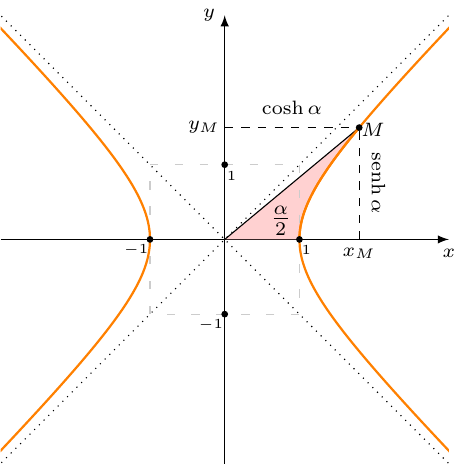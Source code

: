 \documentclass[crop]{standalone}
\usepackage[dvipsnames]{xcolor}
\usepackage{tikz}
\usepackage{pgfplots}
\usepgfplotslibrary{fillbetween}
\pgfplotsset{compat=1.18}
\begin{document}
  \begin{tikzpicture}[font=\scriptsize]
    \begin{axis}[%
      axis x line=center,axis y line=center,
      unit vector ratio={1 1},
      xlabel={$x$},ylabel={$y$},
      xlabel style={below},ylabel style={left},
      xmin=-3,xmax=3,xtick={\empty},
      ymin=-3,ymax=3,ytick={\empty},
      axis line style={-latex},
      declare function={
        f(\x) = sqrt(\x^2-1);
        g(\x) = -sqrt(\x^2-1);
      }
    ]%

      \addplot[dotted] {x};
      \addplot[dotted] {-x};

      \draw[%
        loosely dashed,
        color=black!20
      ] (-1,-1) -- (-1,1) -- (1,1) -- (1,-1) -- cycle;

      \addplot[%
        mark=none,
        domain=-5:-1,
        color=orange,
        thick,
        samples=1000
      ] {f(x)};

      \addplot[%
        mark=none,
        domain=1:5,
        color=orange,
        thick,
        samples=1000
      ] {f(x)};

      \addplot[%
        mark=none,
        domain=-5:-1,
        color=orange,
        thick,
        samples=1000
      ] {g(x)};

      \addplot[%
        mark=none,
        domain=1:5,
        color=orange,
        thick,
        samples=1000
      ] {g(x)};

      \draw[dashed] (0,{f(1.8)}) -- (1.8,{f(1.8)}) node[pos=0,xshift=-0.75em] {$y_{M}$} node[pos=0.5,yshift=0.7em] {$\mbox{cosh}\,{\alpha}$};

      \draw[dashed] (1.8,0) -- (1.8,{f(1.8)}) node[pos=0,yshift=-0.5em] {$x_{M}$} node[pos=0.5,rotate=-90,yshift=0.7em] {$\mbox{senh}\,{\alpha}$};

      \draw[name path=r] (0,0) -- (1.8,{f(1.8)});

      \addplot[%
      mark=none,
      domain=1:1.8,
      color=orange,
      thick,
      samples=1000,
      name path=f
    ] {f(x)};

    \addplot[red!30, opacity=0.6] fill between[of=r and f];
    \node at (0.75,0.25) {\normalsize$\frac{\alpha}{2}$};

    \draw[fill=black] (1,0) circle (0.1em) node[xshift=0.25em,yshift=-0.4em] {\tiny$1$};
    \draw[fill=black] (-1,0) circle (0.1em) node[xshift=-0.5em,yshift=-0.4em] {\tiny$-1$};
    \draw[fill=black] (0,1) circle (0.1em) node[xshift=0.25em,yshift=-0.4em] {\tiny$1$};
    \draw[fill=black] (0,-1) circle (0.1em) node[xshift=-0.5em,yshift=-0.4em] {\tiny$-1$};
    \draw[fill=black] (1.8,{f(1.8)}) circle (0.1em) node[xshift=0.5em,yshift=-0.1em] {$M$};
    \end{axis}
  \end{tikzpicture}%
\end{document}